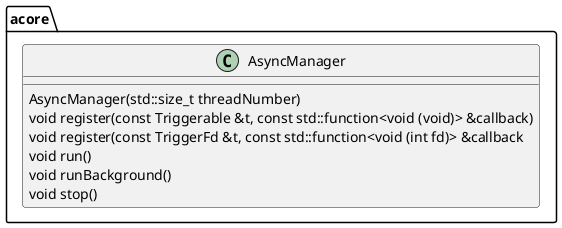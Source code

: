 @startuml

namespace acore {
    class AsyncManager {
        AsyncManager(std::size_t threadNumber)
        void register(const Triggerable &t, const std::function<void (void)> &callback)
        void register(const TriggerFd &t, const std::function<void (int fd)> &callback
        void run()
        void runBackground()
        void stop()
    }
}

@enduml